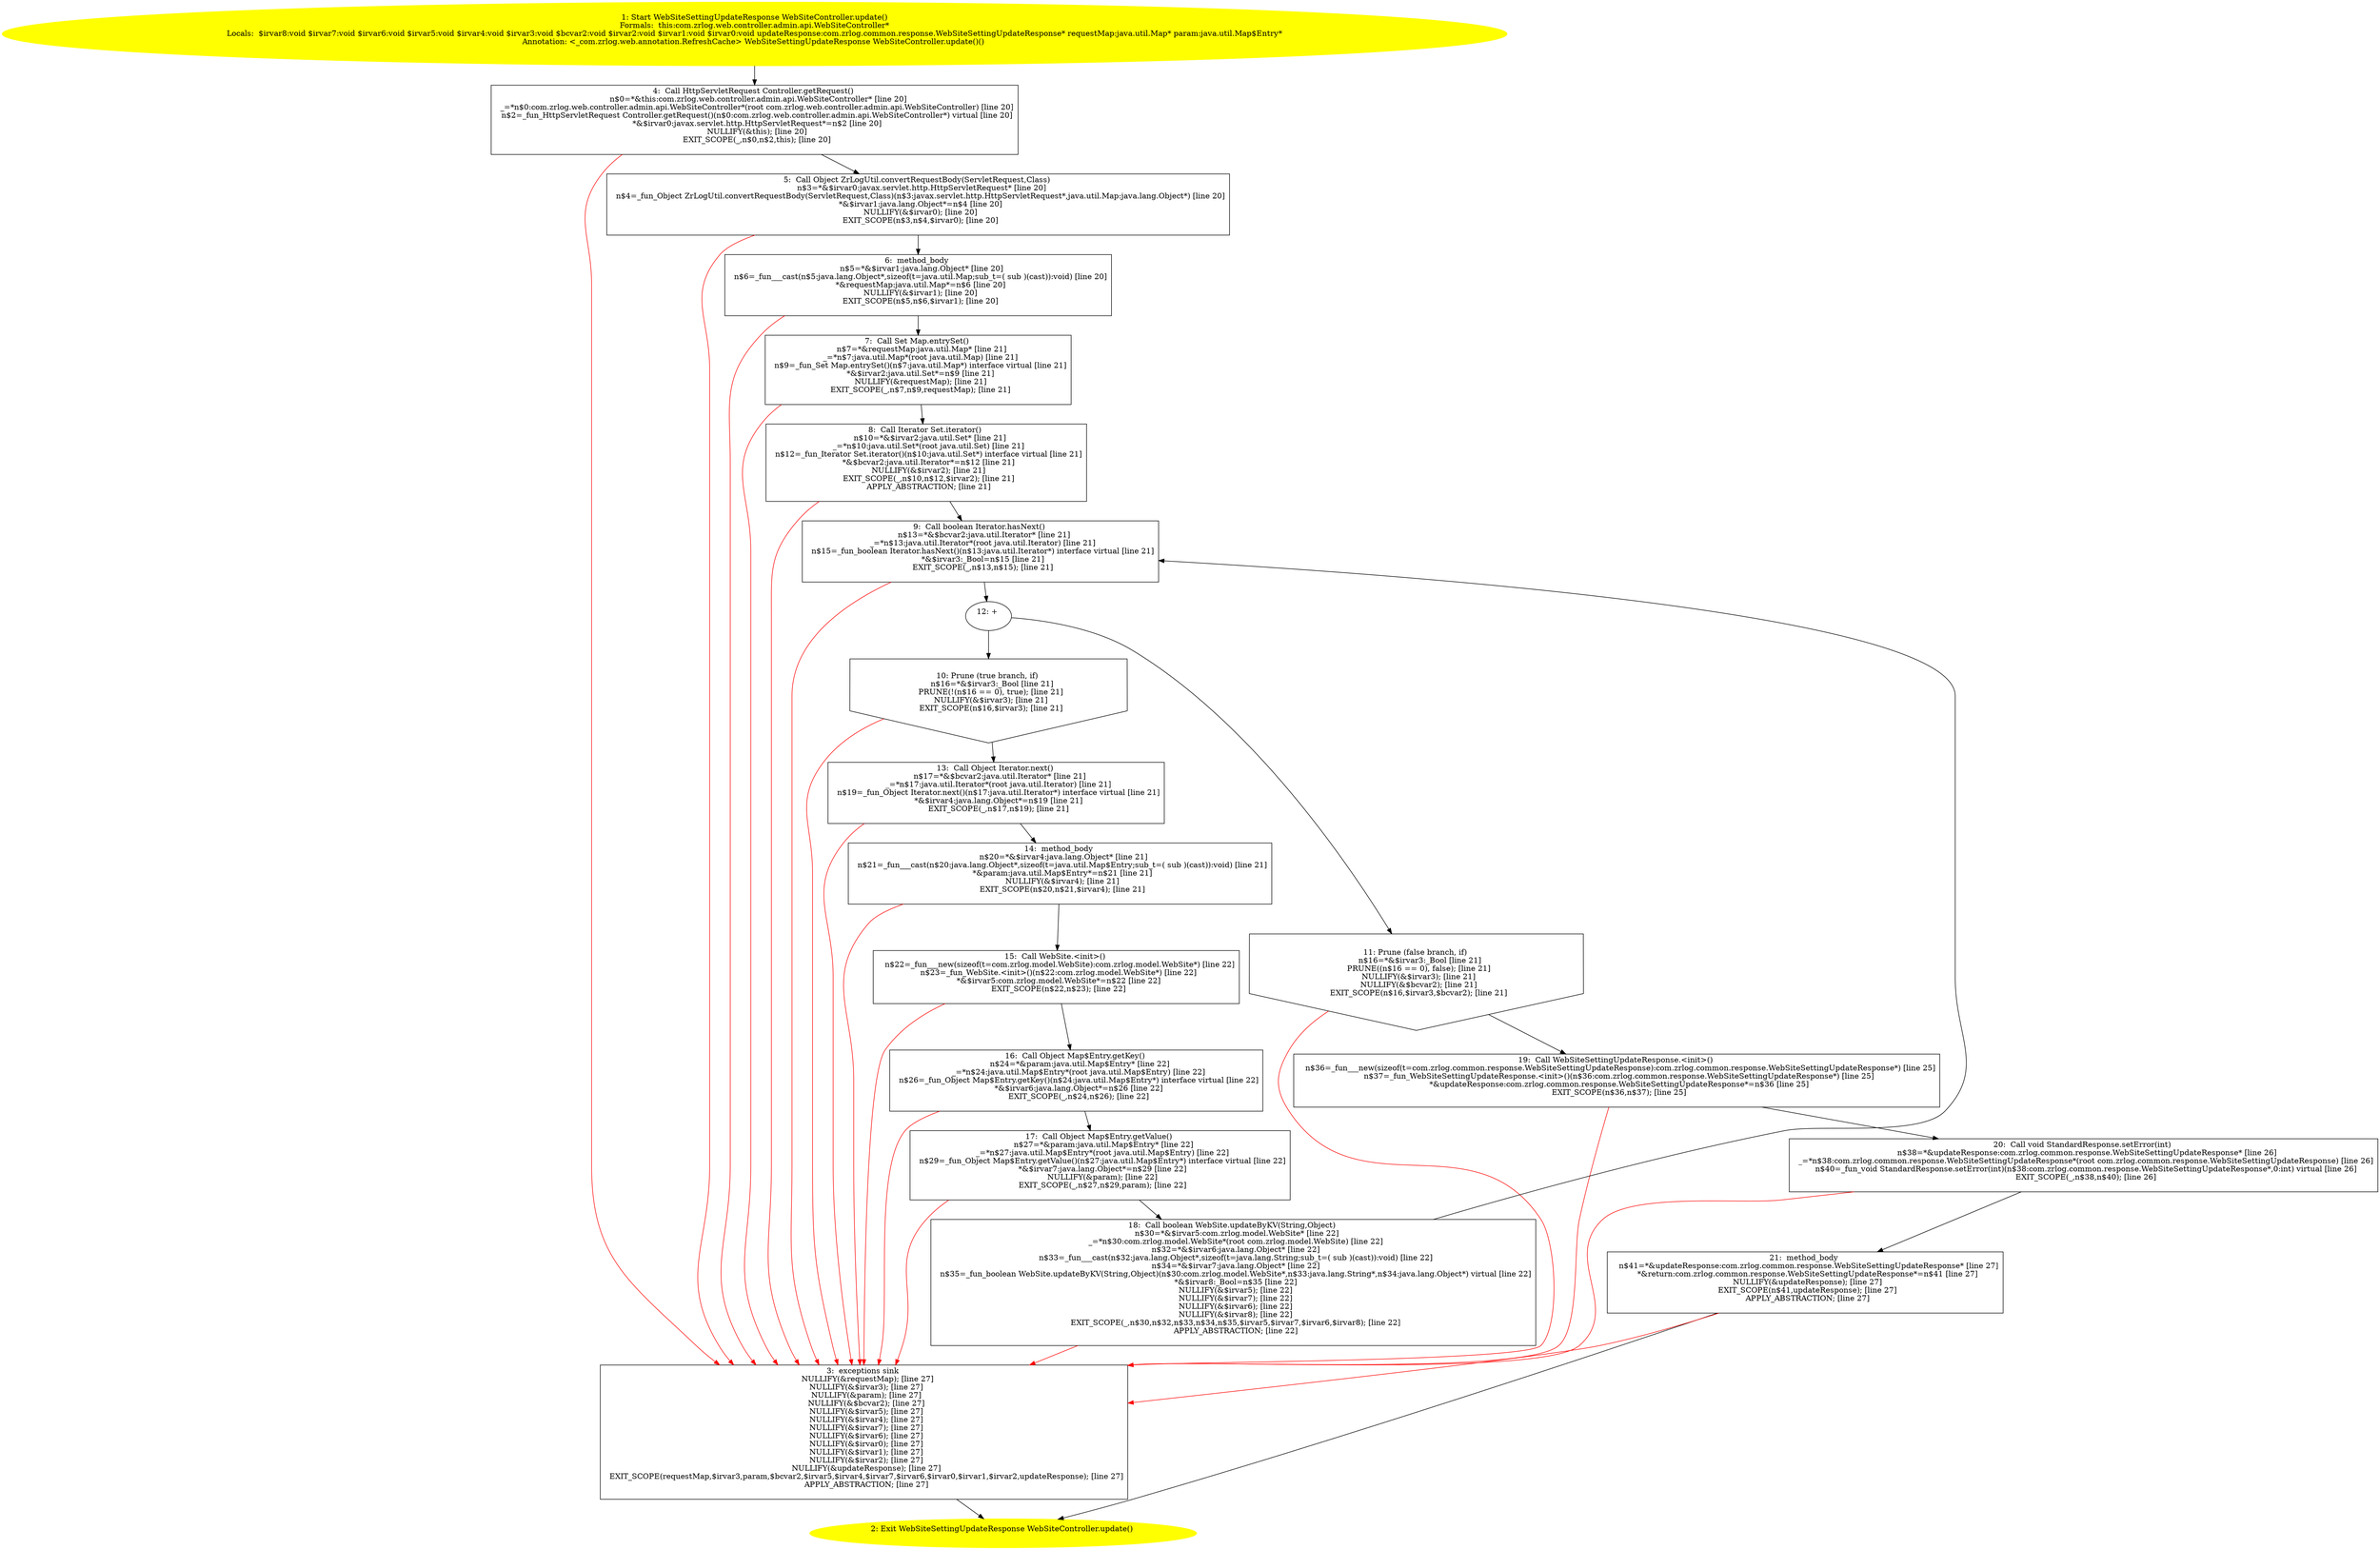 /* @generated */
digraph cfg {
"com.zrlog.web.controller.admin.api.WebSiteController.update():com.zrlog.common.response.WebSiteSetti.6b74dd22de99e3f663ff721da233ac40_1" [label="1: Start WebSiteSettingUpdateResponse WebSiteController.update()\nFormals:  this:com.zrlog.web.controller.admin.api.WebSiteController*\nLocals:  $irvar8:void $irvar7:void $irvar6:void $irvar5:void $irvar4:void $irvar3:void $bcvar2:void $irvar2:void $irvar1:void $irvar0:void updateResponse:com.zrlog.common.response.WebSiteSettingUpdateResponse* requestMap:java.util.Map* param:java.util.Map$Entry*\nAnnotation: <_com.zrlog.web.annotation.RefreshCache> WebSiteSettingUpdateResponse WebSiteController.update()() \n  " color=yellow style=filled]
	

	 "com.zrlog.web.controller.admin.api.WebSiteController.update():com.zrlog.common.response.WebSiteSetti.6b74dd22de99e3f663ff721da233ac40_1" -> "com.zrlog.web.controller.admin.api.WebSiteController.update():com.zrlog.common.response.WebSiteSetti.6b74dd22de99e3f663ff721da233ac40_4" ;
"com.zrlog.web.controller.admin.api.WebSiteController.update():com.zrlog.common.response.WebSiteSetti.6b74dd22de99e3f663ff721da233ac40_2" [label="2: Exit WebSiteSettingUpdateResponse WebSiteController.update() \n  " color=yellow style=filled]
	

"com.zrlog.web.controller.admin.api.WebSiteController.update():com.zrlog.common.response.WebSiteSetti.6b74dd22de99e3f663ff721da233ac40_3" [label="3:  exceptions sink \n   NULLIFY(&requestMap); [line 27]\n  NULLIFY(&$irvar3); [line 27]\n  NULLIFY(&param); [line 27]\n  NULLIFY(&$bcvar2); [line 27]\n  NULLIFY(&$irvar5); [line 27]\n  NULLIFY(&$irvar4); [line 27]\n  NULLIFY(&$irvar7); [line 27]\n  NULLIFY(&$irvar6); [line 27]\n  NULLIFY(&$irvar0); [line 27]\n  NULLIFY(&$irvar1); [line 27]\n  NULLIFY(&$irvar2); [line 27]\n  NULLIFY(&updateResponse); [line 27]\n  EXIT_SCOPE(requestMap,$irvar3,param,$bcvar2,$irvar5,$irvar4,$irvar7,$irvar6,$irvar0,$irvar1,$irvar2,updateResponse); [line 27]\n  APPLY_ABSTRACTION; [line 27]\n " shape="box"]
	

	 "com.zrlog.web.controller.admin.api.WebSiteController.update():com.zrlog.common.response.WebSiteSetti.6b74dd22de99e3f663ff721da233ac40_3" -> "com.zrlog.web.controller.admin.api.WebSiteController.update():com.zrlog.common.response.WebSiteSetti.6b74dd22de99e3f663ff721da233ac40_2" ;
"com.zrlog.web.controller.admin.api.WebSiteController.update():com.zrlog.common.response.WebSiteSetti.6b74dd22de99e3f663ff721da233ac40_4" [label="4:  Call HttpServletRequest Controller.getRequest() \n   n$0=*&this:com.zrlog.web.controller.admin.api.WebSiteController* [line 20]\n  _=*n$0:com.zrlog.web.controller.admin.api.WebSiteController*(root com.zrlog.web.controller.admin.api.WebSiteController) [line 20]\n  n$2=_fun_HttpServletRequest Controller.getRequest()(n$0:com.zrlog.web.controller.admin.api.WebSiteController*) virtual [line 20]\n  *&$irvar0:javax.servlet.http.HttpServletRequest*=n$2 [line 20]\n  NULLIFY(&this); [line 20]\n  EXIT_SCOPE(_,n$0,n$2,this); [line 20]\n " shape="box"]
	

	 "com.zrlog.web.controller.admin.api.WebSiteController.update():com.zrlog.common.response.WebSiteSetti.6b74dd22de99e3f663ff721da233ac40_4" -> "com.zrlog.web.controller.admin.api.WebSiteController.update():com.zrlog.common.response.WebSiteSetti.6b74dd22de99e3f663ff721da233ac40_5" ;
	 "com.zrlog.web.controller.admin.api.WebSiteController.update():com.zrlog.common.response.WebSiteSetti.6b74dd22de99e3f663ff721da233ac40_4" -> "com.zrlog.web.controller.admin.api.WebSiteController.update():com.zrlog.common.response.WebSiteSetti.6b74dd22de99e3f663ff721da233ac40_3" [color="red" ];
"com.zrlog.web.controller.admin.api.WebSiteController.update():com.zrlog.common.response.WebSiteSetti.6b74dd22de99e3f663ff721da233ac40_5" [label="5:  Call Object ZrLogUtil.convertRequestBody(ServletRequest,Class) \n   n$3=*&$irvar0:javax.servlet.http.HttpServletRequest* [line 20]\n  n$4=_fun_Object ZrLogUtil.convertRequestBody(ServletRequest,Class)(n$3:javax.servlet.http.HttpServletRequest*,java.util.Map:java.lang.Object*) [line 20]\n  *&$irvar1:java.lang.Object*=n$4 [line 20]\n  NULLIFY(&$irvar0); [line 20]\n  EXIT_SCOPE(n$3,n$4,$irvar0); [line 20]\n " shape="box"]
	

	 "com.zrlog.web.controller.admin.api.WebSiteController.update():com.zrlog.common.response.WebSiteSetti.6b74dd22de99e3f663ff721da233ac40_5" -> "com.zrlog.web.controller.admin.api.WebSiteController.update():com.zrlog.common.response.WebSiteSetti.6b74dd22de99e3f663ff721da233ac40_6" ;
	 "com.zrlog.web.controller.admin.api.WebSiteController.update():com.zrlog.common.response.WebSiteSetti.6b74dd22de99e3f663ff721da233ac40_5" -> "com.zrlog.web.controller.admin.api.WebSiteController.update():com.zrlog.common.response.WebSiteSetti.6b74dd22de99e3f663ff721da233ac40_3" [color="red" ];
"com.zrlog.web.controller.admin.api.WebSiteController.update():com.zrlog.common.response.WebSiteSetti.6b74dd22de99e3f663ff721da233ac40_6" [label="6:  method_body \n   n$5=*&$irvar1:java.lang.Object* [line 20]\n  n$6=_fun___cast(n$5:java.lang.Object*,sizeof(t=java.util.Map;sub_t=( sub )(cast)):void) [line 20]\n  *&requestMap:java.util.Map*=n$6 [line 20]\n  NULLIFY(&$irvar1); [line 20]\n  EXIT_SCOPE(n$5,n$6,$irvar1); [line 20]\n " shape="box"]
	

	 "com.zrlog.web.controller.admin.api.WebSiteController.update():com.zrlog.common.response.WebSiteSetti.6b74dd22de99e3f663ff721da233ac40_6" -> "com.zrlog.web.controller.admin.api.WebSiteController.update():com.zrlog.common.response.WebSiteSetti.6b74dd22de99e3f663ff721da233ac40_7" ;
	 "com.zrlog.web.controller.admin.api.WebSiteController.update():com.zrlog.common.response.WebSiteSetti.6b74dd22de99e3f663ff721da233ac40_6" -> "com.zrlog.web.controller.admin.api.WebSiteController.update():com.zrlog.common.response.WebSiteSetti.6b74dd22de99e3f663ff721da233ac40_3" [color="red" ];
"com.zrlog.web.controller.admin.api.WebSiteController.update():com.zrlog.common.response.WebSiteSetti.6b74dd22de99e3f663ff721da233ac40_7" [label="7:  Call Set Map.entrySet() \n   n$7=*&requestMap:java.util.Map* [line 21]\n  _=*n$7:java.util.Map*(root java.util.Map) [line 21]\n  n$9=_fun_Set Map.entrySet()(n$7:java.util.Map*) interface virtual [line 21]\n  *&$irvar2:java.util.Set*=n$9 [line 21]\n  NULLIFY(&requestMap); [line 21]\n  EXIT_SCOPE(_,n$7,n$9,requestMap); [line 21]\n " shape="box"]
	

	 "com.zrlog.web.controller.admin.api.WebSiteController.update():com.zrlog.common.response.WebSiteSetti.6b74dd22de99e3f663ff721da233ac40_7" -> "com.zrlog.web.controller.admin.api.WebSiteController.update():com.zrlog.common.response.WebSiteSetti.6b74dd22de99e3f663ff721da233ac40_8" ;
	 "com.zrlog.web.controller.admin.api.WebSiteController.update():com.zrlog.common.response.WebSiteSetti.6b74dd22de99e3f663ff721da233ac40_7" -> "com.zrlog.web.controller.admin.api.WebSiteController.update():com.zrlog.common.response.WebSiteSetti.6b74dd22de99e3f663ff721da233ac40_3" [color="red" ];
"com.zrlog.web.controller.admin.api.WebSiteController.update():com.zrlog.common.response.WebSiteSetti.6b74dd22de99e3f663ff721da233ac40_8" [label="8:  Call Iterator Set.iterator() \n   n$10=*&$irvar2:java.util.Set* [line 21]\n  _=*n$10:java.util.Set*(root java.util.Set) [line 21]\n  n$12=_fun_Iterator Set.iterator()(n$10:java.util.Set*) interface virtual [line 21]\n  *&$bcvar2:java.util.Iterator*=n$12 [line 21]\n  NULLIFY(&$irvar2); [line 21]\n  EXIT_SCOPE(_,n$10,n$12,$irvar2); [line 21]\n  APPLY_ABSTRACTION; [line 21]\n " shape="box"]
	

	 "com.zrlog.web.controller.admin.api.WebSiteController.update():com.zrlog.common.response.WebSiteSetti.6b74dd22de99e3f663ff721da233ac40_8" -> "com.zrlog.web.controller.admin.api.WebSiteController.update():com.zrlog.common.response.WebSiteSetti.6b74dd22de99e3f663ff721da233ac40_9" ;
	 "com.zrlog.web.controller.admin.api.WebSiteController.update():com.zrlog.common.response.WebSiteSetti.6b74dd22de99e3f663ff721da233ac40_8" -> "com.zrlog.web.controller.admin.api.WebSiteController.update():com.zrlog.common.response.WebSiteSetti.6b74dd22de99e3f663ff721da233ac40_3" [color="red" ];
"com.zrlog.web.controller.admin.api.WebSiteController.update():com.zrlog.common.response.WebSiteSetti.6b74dd22de99e3f663ff721da233ac40_9" [label="9:  Call boolean Iterator.hasNext() \n   n$13=*&$bcvar2:java.util.Iterator* [line 21]\n  _=*n$13:java.util.Iterator*(root java.util.Iterator) [line 21]\n  n$15=_fun_boolean Iterator.hasNext()(n$13:java.util.Iterator*) interface virtual [line 21]\n  *&$irvar3:_Bool=n$15 [line 21]\n  EXIT_SCOPE(_,n$13,n$15); [line 21]\n " shape="box"]
	

	 "com.zrlog.web.controller.admin.api.WebSiteController.update():com.zrlog.common.response.WebSiteSetti.6b74dd22de99e3f663ff721da233ac40_9" -> "com.zrlog.web.controller.admin.api.WebSiteController.update():com.zrlog.common.response.WebSiteSetti.6b74dd22de99e3f663ff721da233ac40_12" ;
	 "com.zrlog.web.controller.admin.api.WebSiteController.update():com.zrlog.common.response.WebSiteSetti.6b74dd22de99e3f663ff721da233ac40_9" -> "com.zrlog.web.controller.admin.api.WebSiteController.update():com.zrlog.common.response.WebSiteSetti.6b74dd22de99e3f663ff721da233ac40_3" [color="red" ];
"com.zrlog.web.controller.admin.api.WebSiteController.update():com.zrlog.common.response.WebSiteSetti.6b74dd22de99e3f663ff721da233ac40_10" [label="10: Prune (true branch, if) \n   n$16=*&$irvar3:_Bool [line 21]\n  PRUNE(!(n$16 == 0), true); [line 21]\n  NULLIFY(&$irvar3); [line 21]\n  EXIT_SCOPE(n$16,$irvar3); [line 21]\n " shape="invhouse"]
	

	 "com.zrlog.web.controller.admin.api.WebSiteController.update():com.zrlog.common.response.WebSiteSetti.6b74dd22de99e3f663ff721da233ac40_10" -> "com.zrlog.web.controller.admin.api.WebSiteController.update():com.zrlog.common.response.WebSiteSetti.6b74dd22de99e3f663ff721da233ac40_13" ;
	 "com.zrlog.web.controller.admin.api.WebSiteController.update():com.zrlog.common.response.WebSiteSetti.6b74dd22de99e3f663ff721da233ac40_10" -> "com.zrlog.web.controller.admin.api.WebSiteController.update():com.zrlog.common.response.WebSiteSetti.6b74dd22de99e3f663ff721da233ac40_3" [color="red" ];
"com.zrlog.web.controller.admin.api.WebSiteController.update():com.zrlog.common.response.WebSiteSetti.6b74dd22de99e3f663ff721da233ac40_11" [label="11: Prune (false branch, if) \n   n$16=*&$irvar3:_Bool [line 21]\n  PRUNE((n$16 == 0), false); [line 21]\n  NULLIFY(&$irvar3); [line 21]\n  NULLIFY(&$bcvar2); [line 21]\n  EXIT_SCOPE(n$16,$irvar3,$bcvar2); [line 21]\n " shape="invhouse"]
	

	 "com.zrlog.web.controller.admin.api.WebSiteController.update():com.zrlog.common.response.WebSiteSetti.6b74dd22de99e3f663ff721da233ac40_11" -> "com.zrlog.web.controller.admin.api.WebSiteController.update():com.zrlog.common.response.WebSiteSetti.6b74dd22de99e3f663ff721da233ac40_19" ;
	 "com.zrlog.web.controller.admin.api.WebSiteController.update():com.zrlog.common.response.WebSiteSetti.6b74dd22de99e3f663ff721da233ac40_11" -> "com.zrlog.web.controller.admin.api.WebSiteController.update():com.zrlog.common.response.WebSiteSetti.6b74dd22de99e3f663ff721da233ac40_3" [color="red" ];
"com.zrlog.web.controller.admin.api.WebSiteController.update():com.zrlog.common.response.WebSiteSetti.6b74dd22de99e3f663ff721da233ac40_12" [label="12: + \n  " ]
	

	 "com.zrlog.web.controller.admin.api.WebSiteController.update():com.zrlog.common.response.WebSiteSetti.6b74dd22de99e3f663ff721da233ac40_12" -> "com.zrlog.web.controller.admin.api.WebSiteController.update():com.zrlog.common.response.WebSiteSetti.6b74dd22de99e3f663ff721da233ac40_10" ;
	 "com.zrlog.web.controller.admin.api.WebSiteController.update():com.zrlog.common.response.WebSiteSetti.6b74dd22de99e3f663ff721da233ac40_12" -> "com.zrlog.web.controller.admin.api.WebSiteController.update():com.zrlog.common.response.WebSiteSetti.6b74dd22de99e3f663ff721da233ac40_11" ;
"com.zrlog.web.controller.admin.api.WebSiteController.update():com.zrlog.common.response.WebSiteSetti.6b74dd22de99e3f663ff721da233ac40_13" [label="13:  Call Object Iterator.next() \n   n$17=*&$bcvar2:java.util.Iterator* [line 21]\n  _=*n$17:java.util.Iterator*(root java.util.Iterator) [line 21]\n  n$19=_fun_Object Iterator.next()(n$17:java.util.Iterator*) interface virtual [line 21]\n  *&$irvar4:java.lang.Object*=n$19 [line 21]\n  EXIT_SCOPE(_,n$17,n$19); [line 21]\n " shape="box"]
	

	 "com.zrlog.web.controller.admin.api.WebSiteController.update():com.zrlog.common.response.WebSiteSetti.6b74dd22de99e3f663ff721da233ac40_13" -> "com.zrlog.web.controller.admin.api.WebSiteController.update():com.zrlog.common.response.WebSiteSetti.6b74dd22de99e3f663ff721da233ac40_14" ;
	 "com.zrlog.web.controller.admin.api.WebSiteController.update():com.zrlog.common.response.WebSiteSetti.6b74dd22de99e3f663ff721da233ac40_13" -> "com.zrlog.web.controller.admin.api.WebSiteController.update():com.zrlog.common.response.WebSiteSetti.6b74dd22de99e3f663ff721da233ac40_3" [color="red" ];
"com.zrlog.web.controller.admin.api.WebSiteController.update():com.zrlog.common.response.WebSiteSetti.6b74dd22de99e3f663ff721da233ac40_14" [label="14:  method_body \n   n$20=*&$irvar4:java.lang.Object* [line 21]\n  n$21=_fun___cast(n$20:java.lang.Object*,sizeof(t=java.util.Map$Entry;sub_t=( sub )(cast)):void) [line 21]\n  *&param:java.util.Map$Entry*=n$21 [line 21]\n  NULLIFY(&$irvar4); [line 21]\n  EXIT_SCOPE(n$20,n$21,$irvar4); [line 21]\n " shape="box"]
	

	 "com.zrlog.web.controller.admin.api.WebSiteController.update():com.zrlog.common.response.WebSiteSetti.6b74dd22de99e3f663ff721da233ac40_14" -> "com.zrlog.web.controller.admin.api.WebSiteController.update():com.zrlog.common.response.WebSiteSetti.6b74dd22de99e3f663ff721da233ac40_15" ;
	 "com.zrlog.web.controller.admin.api.WebSiteController.update():com.zrlog.common.response.WebSiteSetti.6b74dd22de99e3f663ff721da233ac40_14" -> "com.zrlog.web.controller.admin.api.WebSiteController.update():com.zrlog.common.response.WebSiteSetti.6b74dd22de99e3f663ff721da233ac40_3" [color="red" ];
"com.zrlog.web.controller.admin.api.WebSiteController.update():com.zrlog.common.response.WebSiteSetti.6b74dd22de99e3f663ff721da233ac40_15" [label="15:  Call WebSite.<init>() \n   n$22=_fun___new(sizeof(t=com.zrlog.model.WebSite):com.zrlog.model.WebSite*) [line 22]\n  n$23=_fun_WebSite.<init>()(n$22:com.zrlog.model.WebSite*) [line 22]\n  *&$irvar5:com.zrlog.model.WebSite*=n$22 [line 22]\n  EXIT_SCOPE(n$22,n$23); [line 22]\n " shape="box"]
	

	 "com.zrlog.web.controller.admin.api.WebSiteController.update():com.zrlog.common.response.WebSiteSetti.6b74dd22de99e3f663ff721da233ac40_15" -> "com.zrlog.web.controller.admin.api.WebSiteController.update():com.zrlog.common.response.WebSiteSetti.6b74dd22de99e3f663ff721da233ac40_16" ;
	 "com.zrlog.web.controller.admin.api.WebSiteController.update():com.zrlog.common.response.WebSiteSetti.6b74dd22de99e3f663ff721da233ac40_15" -> "com.zrlog.web.controller.admin.api.WebSiteController.update():com.zrlog.common.response.WebSiteSetti.6b74dd22de99e3f663ff721da233ac40_3" [color="red" ];
"com.zrlog.web.controller.admin.api.WebSiteController.update():com.zrlog.common.response.WebSiteSetti.6b74dd22de99e3f663ff721da233ac40_16" [label="16:  Call Object Map$Entry.getKey() \n   n$24=*&param:java.util.Map$Entry* [line 22]\n  _=*n$24:java.util.Map$Entry*(root java.util.Map$Entry) [line 22]\n  n$26=_fun_Object Map$Entry.getKey()(n$24:java.util.Map$Entry*) interface virtual [line 22]\n  *&$irvar6:java.lang.Object*=n$26 [line 22]\n  EXIT_SCOPE(_,n$24,n$26); [line 22]\n " shape="box"]
	

	 "com.zrlog.web.controller.admin.api.WebSiteController.update():com.zrlog.common.response.WebSiteSetti.6b74dd22de99e3f663ff721da233ac40_16" -> "com.zrlog.web.controller.admin.api.WebSiteController.update():com.zrlog.common.response.WebSiteSetti.6b74dd22de99e3f663ff721da233ac40_17" ;
	 "com.zrlog.web.controller.admin.api.WebSiteController.update():com.zrlog.common.response.WebSiteSetti.6b74dd22de99e3f663ff721da233ac40_16" -> "com.zrlog.web.controller.admin.api.WebSiteController.update():com.zrlog.common.response.WebSiteSetti.6b74dd22de99e3f663ff721da233ac40_3" [color="red" ];
"com.zrlog.web.controller.admin.api.WebSiteController.update():com.zrlog.common.response.WebSiteSetti.6b74dd22de99e3f663ff721da233ac40_17" [label="17:  Call Object Map$Entry.getValue() \n   n$27=*&param:java.util.Map$Entry* [line 22]\n  _=*n$27:java.util.Map$Entry*(root java.util.Map$Entry) [line 22]\n  n$29=_fun_Object Map$Entry.getValue()(n$27:java.util.Map$Entry*) interface virtual [line 22]\n  *&$irvar7:java.lang.Object*=n$29 [line 22]\n  NULLIFY(&param); [line 22]\n  EXIT_SCOPE(_,n$27,n$29,param); [line 22]\n " shape="box"]
	

	 "com.zrlog.web.controller.admin.api.WebSiteController.update():com.zrlog.common.response.WebSiteSetti.6b74dd22de99e3f663ff721da233ac40_17" -> "com.zrlog.web.controller.admin.api.WebSiteController.update():com.zrlog.common.response.WebSiteSetti.6b74dd22de99e3f663ff721da233ac40_18" ;
	 "com.zrlog.web.controller.admin.api.WebSiteController.update():com.zrlog.common.response.WebSiteSetti.6b74dd22de99e3f663ff721da233ac40_17" -> "com.zrlog.web.controller.admin.api.WebSiteController.update():com.zrlog.common.response.WebSiteSetti.6b74dd22de99e3f663ff721da233ac40_3" [color="red" ];
"com.zrlog.web.controller.admin.api.WebSiteController.update():com.zrlog.common.response.WebSiteSetti.6b74dd22de99e3f663ff721da233ac40_18" [label="18:  Call boolean WebSite.updateByKV(String,Object) \n   n$30=*&$irvar5:com.zrlog.model.WebSite* [line 22]\n  _=*n$30:com.zrlog.model.WebSite*(root com.zrlog.model.WebSite) [line 22]\n  n$32=*&$irvar6:java.lang.Object* [line 22]\n  n$33=_fun___cast(n$32:java.lang.Object*,sizeof(t=java.lang.String;sub_t=( sub )(cast)):void) [line 22]\n  n$34=*&$irvar7:java.lang.Object* [line 22]\n  n$35=_fun_boolean WebSite.updateByKV(String,Object)(n$30:com.zrlog.model.WebSite*,n$33:java.lang.String*,n$34:java.lang.Object*) virtual [line 22]\n  *&$irvar8:_Bool=n$35 [line 22]\n  NULLIFY(&$irvar5); [line 22]\n  NULLIFY(&$irvar7); [line 22]\n  NULLIFY(&$irvar6); [line 22]\n  NULLIFY(&$irvar8); [line 22]\n  EXIT_SCOPE(_,n$30,n$32,n$33,n$34,n$35,$irvar5,$irvar7,$irvar6,$irvar8); [line 22]\n  APPLY_ABSTRACTION; [line 22]\n " shape="box"]
	

	 "com.zrlog.web.controller.admin.api.WebSiteController.update():com.zrlog.common.response.WebSiteSetti.6b74dd22de99e3f663ff721da233ac40_18" -> "com.zrlog.web.controller.admin.api.WebSiteController.update():com.zrlog.common.response.WebSiteSetti.6b74dd22de99e3f663ff721da233ac40_9" ;
	 "com.zrlog.web.controller.admin.api.WebSiteController.update():com.zrlog.common.response.WebSiteSetti.6b74dd22de99e3f663ff721da233ac40_18" -> "com.zrlog.web.controller.admin.api.WebSiteController.update():com.zrlog.common.response.WebSiteSetti.6b74dd22de99e3f663ff721da233ac40_3" [color="red" ];
"com.zrlog.web.controller.admin.api.WebSiteController.update():com.zrlog.common.response.WebSiteSetti.6b74dd22de99e3f663ff721da233ac40_19" [label="19:  Call WebSiteSettingUpdateResponse.<init>() \n   n$36=_fun___new(sizeof(t=com.zrlog.common.response.WebSiteSettingUpdateResponse):com.zrlog.common.response.WebSiteSettingUpdateResponse*) [line 25]\n  n$37=_fun_WebSiteSettingUpdateResponse.<init>()(n$36:com.zrlog.common.response.WebSiteSettingUpdateResponse*) [line 25]\n  *&updateResponse:com.zrlog.common.response.WebSiteSettingUpdateResponse*=n$36 [line 25]\n  EXIT_SCOPE(n$36,n$37); [line 25]\n " shape="box"]
	

	 "com.zrlog.web.controller.admin.api.WebSiteController.update():com.zrlog.common.response.WebSiteSetti.6b74dd22de99e3f663ff721da233ac40_19" -> "com.zrlog.web.controller.admin.api.WebSiteController.update():com.zrlog.common.response.WebSiteSetti.6b74dd22de99e3f663ff721da233ac40_20" ;
	 "com.zrlog.web.controller.admin.api.WebSiteController.update():com.zrlog.common.response.WebSiteSetti.6b74dd22de99e3f663ff721da233ac40_19" -> "com.zrlog.web.controller.admin.api.WebSiteController.update():com.zrlog.common.response.WebSiteSetti.6b74dd22de99e3f663ff721da233ac40_3" [color="red" ];
"com.zrlog.web.controller.admin.api.WebSiteController.update():com.zrlog.common.response.WebSiteSetti.6b74dd22de99e3f663ff721da233ac40_20" [label="20:  Call void StandardResponse.setError(int) \n   n$38=*&updateResponse:com.zrlog.common.response.WebSiteSettingUpdateResponse* [line 26]\n  _=*n$38:com.zrlog.common.response.WebSiteSettingUpdateResponse*(root com.zrlog.common.response.WebSiteSettingUpdateResponse) [line 26]\n  n$40=_fun_void StandardResponse.setError(int)(n$38:com.zrlog.common.response.WebSiteSettingUpdateResponse*,0:int) virtual [line 26]\n  EXIT_SCOPE(_,n$38,n$40); [line 26]\n " shape="box"]
	

	 "com.zrlog.web.controller.admin.api.WebSiteController.update():com.zrlog.common.response.WebSiteSetti.6b74dd22de99e3f663ff721da233ac40_20" -> "com.zrlog.web.controller.admin.api.WebSiteController.update():com.zrlog.common.response.WebSiteSetti.6b74dd22de99e3f663ff721da233ac40_21" ;
	 "com.zrlog.web.controller.admin.api.WebSiteController.update():com.zrlog.common.response.WebSiteSetti.6b74dd22de99e3f663ff721da233ac40_20" -> "com.zrlog.web.controller.admin.api.WebSiteController.update():com.zrlog.common.response.WebSiteSetti.6b74dd22de99e3f663ff721da233ac40_3" [color="red" ];
"com.zrlog.web.controller.admin.api.WebSiteController.update():com.zrlog.common.response.WebSiteSetti.6b74dd22de99e3f663ff721da233ac40_21" [label="21:  method_body \n   n$41=*&updateResponse:com.zrlog.common.response.WebSiteSettingUpdateResponse* [line 27]\n  *&return:com.zrlog.common.response.WebSiteSettingUpdateResponse*=n$41 [line 27]\n  NULLIFY(&updateResponse); [line 27]\n  EXIT_SCOPE(n$41,updateResponse); [line 27]\n  APPLY_ABSTRACTION; [line 27]\n " shape="box"]
	

	 "com.zrlog.web.controller.admin.api.WebSiteController.update():com.zrlog.common.response.WebSiteSetti.6b74dd22de99e3f663ff721da233ac40_21" -> "com.zrlog.web.controller.admin.api.WebSiteController.update():com.zrlog.common.response.WebSiteSetti.6b74dd22de99e3f663ff721da233ac40_2" ;
	 "com.zrlog.web.controller.admin.api.WebSiteController.update():com.zrlog.common.response.WebSiteSetti.6b74dd22de99e3f663ff721da233ac40_21" -> "com.zrlog.web.controller.admin.api.WebSiteController.update():com.zrlog.common.response.WebSiteSetti.6b74dd22de99e3f663ff721da233ac40_3" [color="red" ];
}
